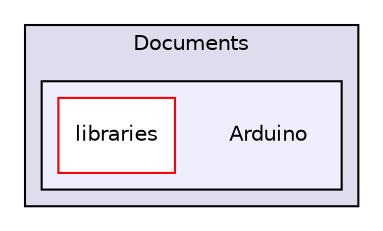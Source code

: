 digraph "C:/Users/Peter/Documents/Arduino" {
  compound=true
  node [ fontsize="10", fontname="Helvetica"];
  edge [ labelfontsize="10", labelfontname="Helvetica"];
  subgraph clusterdir_998ae08a057ec2f0e7b36da23343e438 {
    graph [ bgcolor="#ddddee", pencolor="black", label="Documents" fontname="Helvetica", fontsize="10", URL="dir_998ae08a057ec2f0e7b36da23343e438.html"]
  subgraph clusterdir_2ecbd2313a9293c7daff04817bf8c9b2 {
    graph [ bgcolor="#eeeeff", pencolor="black", label="" URL="dir_2ecbd2313a9293c7daff04817bf8c9b2.html"];
    dir_2ecbd2313a9293c7daff04817bf8c9b2 [shape=plaintext label="Arduino"];
    dir_0bb2a7a5b945607597fc132fc6bc1944 [shape=box label="libraries" color="red" fillcolor="white" style="filled" URL="dir_0bb2a7a5b945607597fc132fc6bc1944.html"];
  }
  }
}
